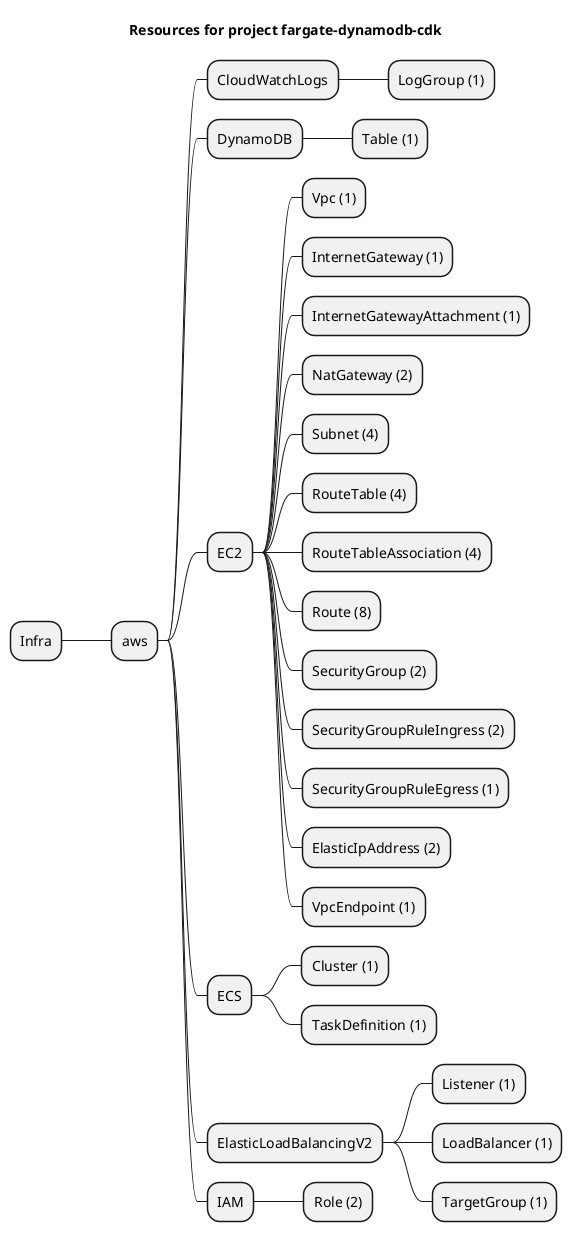@startmindmap
title Resources for project fargate-dynamodb-cdk
skinparam monochrome true
+ Infra
++ aws
+++ CloudWatchLogs
++++ LogGroup (1)
+++ DynamoDB
++++ Table (1)
+++ EC2
++++ Vpc (1)
++++ InternetGateway (1)
++++ InternetGatewayAttachment (1)
++++ NatGateway (2)
++++ Subnet (4)
++++ RouteTable (4)
++++ RouteTableAssociation (4)
++++ Route (8)
++++ SecurityGroup (2)
++++ SecurityGroupRuleIngress (2)
++++ SecurityGroupRuleEgress (1)
++++ ElasticIpAddress (2)
++++ VpcEndpoint (1)
+++ ECS
++++ Cluster (1)
++++ TaskDefinition (1)
+++ ElasticLoadBalancingV2
++++ Listener (1)
++++ LoadBalancer (1)
++++ TargetGroup (1)
+++ IAM
++++ Role (2)
@endmindmap